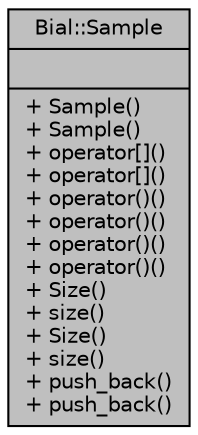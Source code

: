 digraph "Bial::Sample"
{
  edge [fontname="Helvetica",fontsize="10",labelfontname="Helvetica",labelfontsize="10"];
  node [fontname="Helvetica",fontsize="10",shape=record];
  Node1 [label="{Bial::Sample\n||+ Sample()\l+ Sample()\l+ operator[]()\l+ operator[]()\l+ operator()()\l+ operator()()\l+ operator()()\l+ operator()()\l+ Size()\l+ size()\l+ Size()\l+ size()\l+ push_back()\l+ push_back()\l}",height=0.2,width=0.4,color="black", fillcolor="grey75", style="filled", fontcolor="black"];
}
